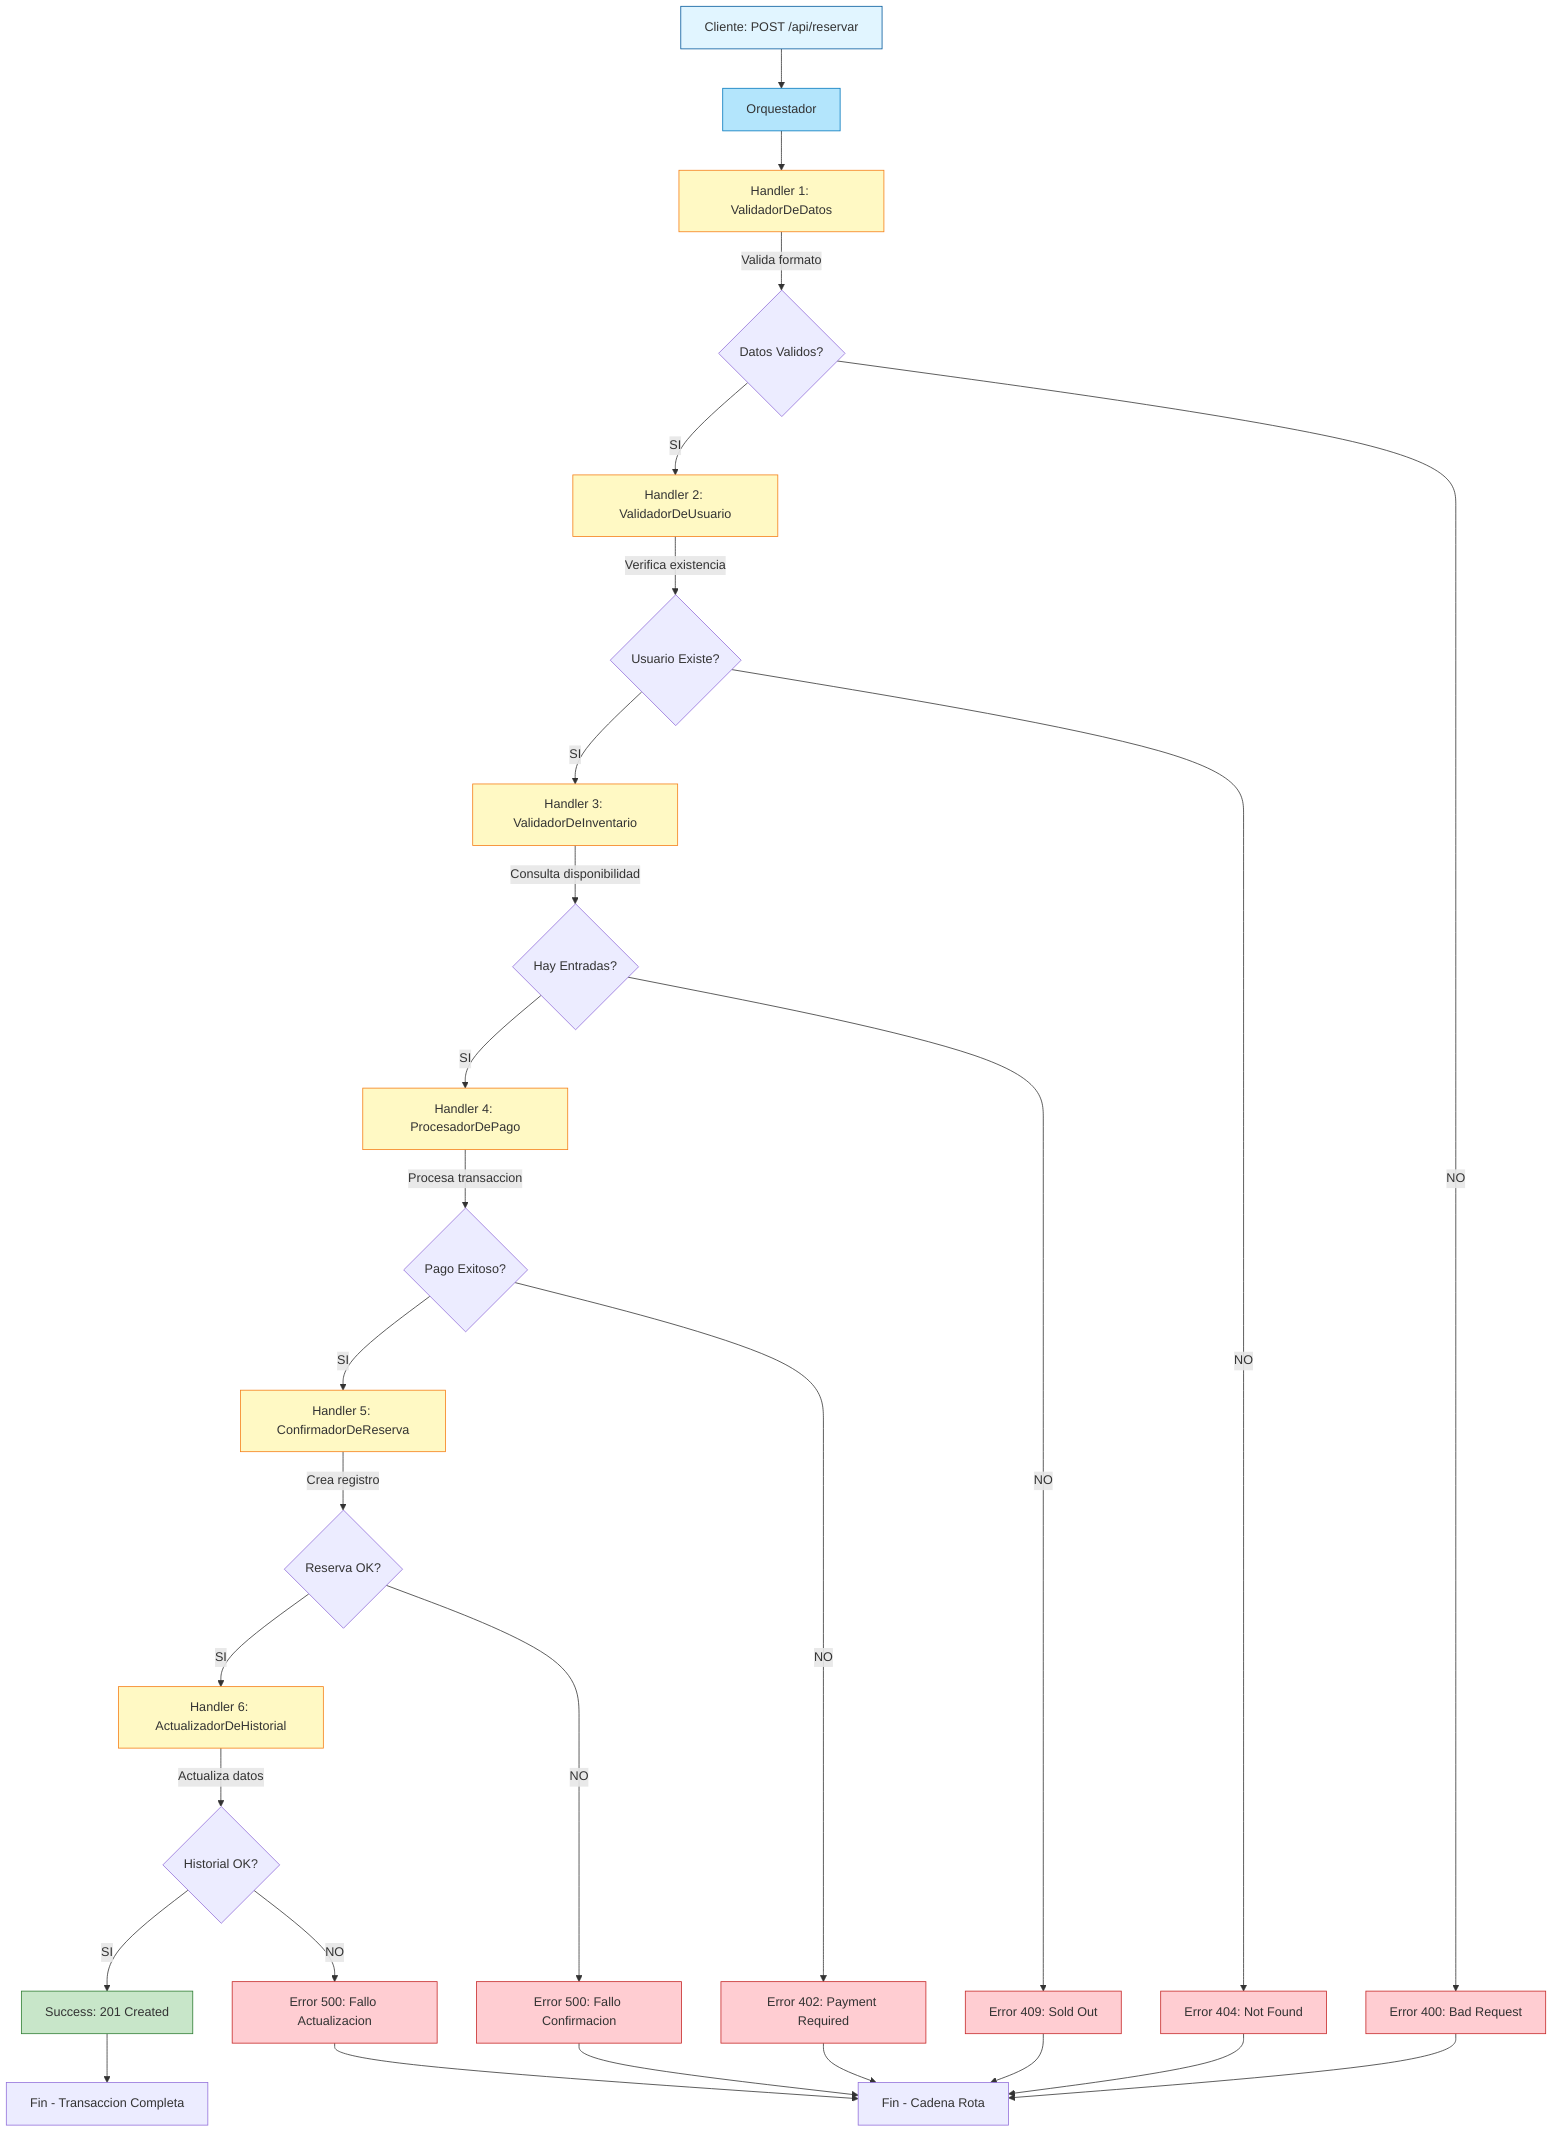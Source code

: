 graph TD
    A[Cliente: POST /api/reservar] --> B[Orquestador]
    B --> C[Handler 1: ValidadorDeDatos]
    
    C -->|Valida formato| D{Datos Validos?}
    D -->|SI| E[Handler 2: ValidadorDeUsuario]
    D -->|NO| F1[Error 400: Bad Request]
    
    E -->|Verifica existencia| G{Usuario Existe?}
    G -->|SI| H[Handler 3: ValidadorDeInventario]
    G -->|NO| F2[Error 404: Not Found]
    
    H -->|Consulta disponibilidad| I{Hay Entradas?}
    I -->|SI| J[Handler 4: ProcesadorDePago]
    I -->|NO| F3[Error 409: Sold Out]
    
    J -->|Procesa transaccion| K{Pago Exitoso?}
    K -->|SI| L[Handler 5: ConfirmadorDeReserva]
    K -->|NO| F4[Error 402: Payment Required]
    
    L -->|Crea registro| M{Reserva OK?}
    M -->|SI| N[Handler 6: ActualizadorDeHistorial]
    M -->|NO| F5[Error 500: Fallo Confirmacion]
    
    N -->|Actualiza datos| O{Historial OK?}
    O -->|SI| P[Success: 201 Created]
    O -->|NO| F6[Error 500: Fallo Actualizacion]
    
    F1 --> Z[Fin - Cadena Rota]
    F2 --> Z
    F3 --> Z
    F4 --> Z
    F5 --> Z
    F6 --> Z
    P --> Y[Fin - Transaccion Completa]
    
    style A fill:#e1f5ff,stroke:#01579b
    style B fill:#b3e5fc,stroke:#0277bd
    style C fill:#fff9c4,stroke:#f57f17
    style E fill:#fff9c4,stroke:#f57f17
    style H fill:#fff9c4,stroke:#f57f17
    style J fill:#fff9c4,stroke:#f57f17
    style L fill:#fff9c4,stroke:#f57f17
    style N fill:#fff9c4,stroke:#f57f17
    style P fill:#c8e6c9,stroke:#2e7d32
    style F1 fill:#ffcdd2,stroke:#c62828
    style F2 fill:#ffcdd2,stroke:#c62828
    style F3 fill:#ffcdd2,stroke:#c62828
    style F4 fill:#ffcdd2,stroke:#c62828
    style F5 fill:#ffcdd2,stroke:#c62828
    style F6 fill:#ffcdd2,stroke:#c62828